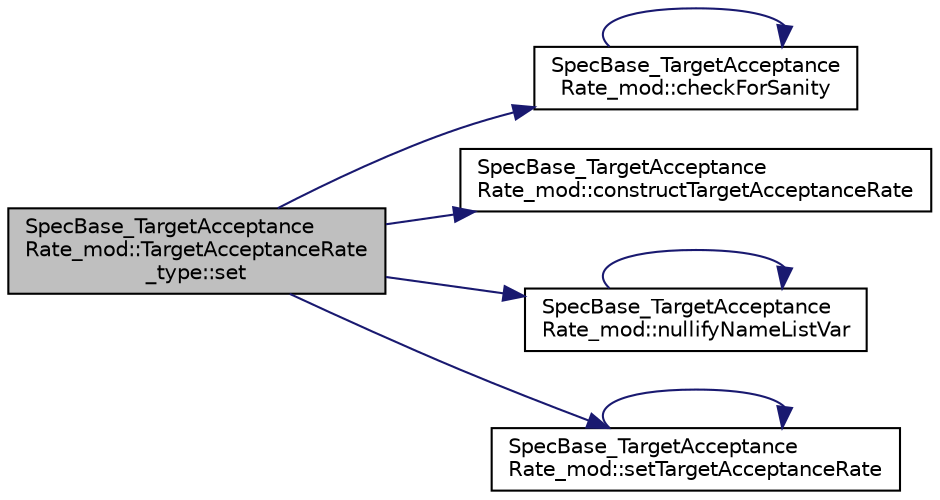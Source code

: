 digraph "SpecBase_TargetAcceptanceRate_mod::TargetAcceptanceRate_type::set"
{
 // LATEX_PDF_SIZE
  edge [fontname="Helvetica",fontsize="10",labelfontname="Helvetica",labelfontsize="10"];
  node [fontname="Helvetica",fontsize="10",shape=record];
  rankdir="LR";
  Node1 [label="SpecBase_TargetAcceptance\lRate_mod::TargetAcceptanceRate\l_type::set",height=0.2,width=0.4,color="black", fillcolor="grey75", style="filled", fontcolor="black",tooltip=" "];
  Node1 -> Node2 [color="midnightblue",fontsize="10",style="solid",fontname="Helvetica"];
  Node2 [label="SpecBase_TargetAcceptance\lRate_mod::checkForSanity",height=0.2,width=0.4,color="black", fillcolor="white", style="filled",URL="$namespaceSpecBase__TargetAcceptanceRate__mod.html#aa1243df2e467e23f48917b59c4f5bb8c",tooltip=" "];
  Node2 -> Node2 [color="midnightblue",fontsize="10",style="solid",fontname="Helvetica"];
  Node1 -> Node3 [color="midnightblue",fontsize="10",style="solid",fontname="Helvetica"];
  Node3 [label="SpecBase_TargetAcceptance\lRate_mod::constructTargetAcceptanceRate",height=0.2,width=0.4,color="black", fillcolor="white", style="filled",URL="$namespaceSpecBase__TargetAcceptanceRate__mod.html#a20f2816507dd2335b32f77f9968280af",tooltip=" "];
  Node1 -> Node4 [color="midnightblue",fontsize="10",style="solid",fontname="Helvetica"];
  Node4 [label="SpecBase_TargetAcceptance\lRate_mod::nullifyNameListVar",height=0.2,width=0.4,color="black", fillcolor="white", style="filled",URL="$namespaceSpecBase__TargetAcceptanceRate__mod.html#a22206aa1cae36fb82ac5072e30144f14",tooltip=" "];
  Node4 -> Node4 [color="midnightblue",fontsize="10",style="solid",fontname="Helvetica"];
  Node1 -> Node5 [color="midnightblue",fontsize="10",style="solid",fontname="Helvetica"];
  Node5 [label="SpecBase_TargetAcceptance\lRate_mod::setTargetAcceptanceRate",height=0.2,width=0.4,color="black", fillcolor="white", style="filled",URL="$namespaceSpecBase__TargetAcceptanceRate__mod.html#a7eb87dbb0f03d1da15247c780bd44dde",tooltip=" "];
  Node5 -> Node5 [color="midnightblue",fontsize="10",style="solid",fontname="Helvetica"];
}
